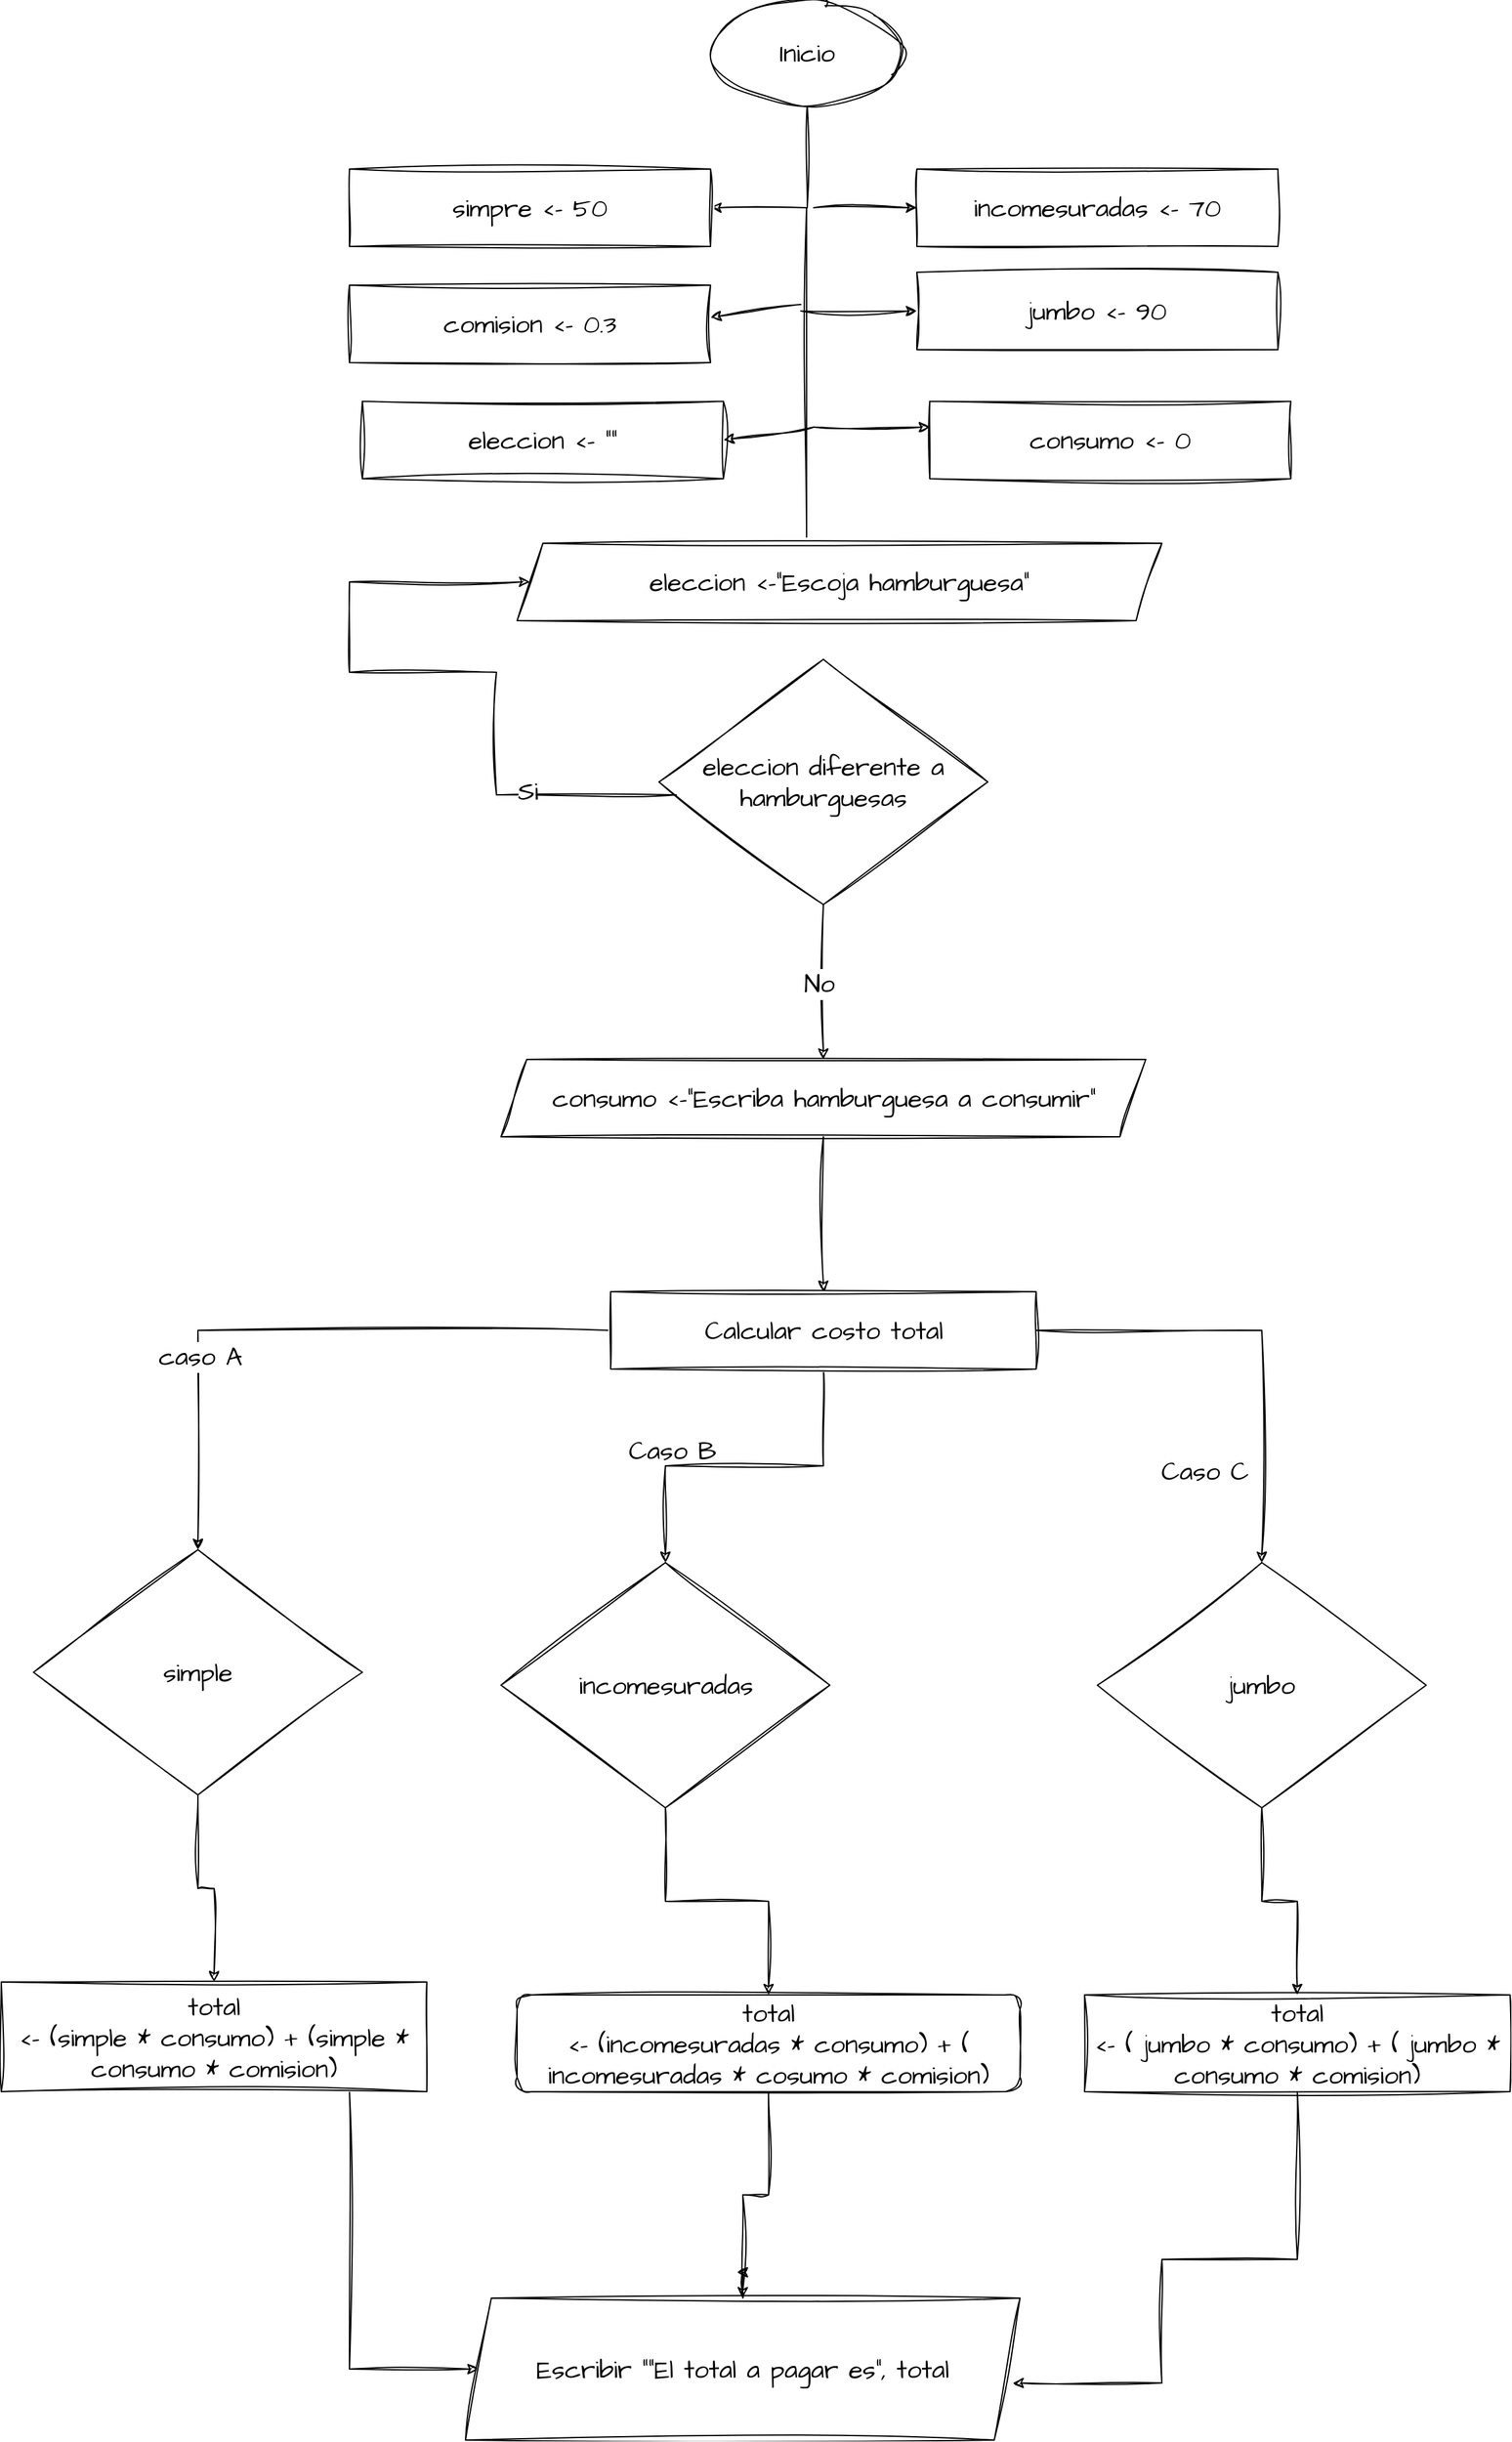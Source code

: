 <mxfile version="23.0.2" type="github">
  <diagram name="Página-1" id="eXoBqxva7JlCsiLJbye3">
    <mxGraphModel dx="1495" dy="1203" grid="1" gridSize="10" guides="1" tooltips="1" connect="1" arrows="1" fold="1" page="1" pageScale="1" pageWidth="827" pageHeight="1169" math="0" shadow="0">
      <root>
        <mxCell id="0" />
        <mxCell id="1" parent="0" />
        <mxCell id="onPSuEXb-0Rg2rCfPPUU-36" style="edgeStyle=orthogonalEdgeStyle;rounded=0;sketch=1;hachureGap=4;jiggle=2;curveFitting=1;orthogonalLoop=1;jettySize=auto;html=1;entryX=1;entryY=0.5;entryDx=0;entryDy=0;fontFamily=Architects Daughter;fontSource=https%3A%2F%2Ffonts.googleapis.com%2Fcss%3Ffamily%3DArchitects%2BDaughter;fontSize=16;" edge="1" parent="1" source="onPSuEXb-0Rg2rCfPPUU-28" target="onPSuEXb-0Rg2rCfPPUU-29">
          <mxGeometry relative="1" as="geometry" />
        </mxCell>
        <mxCell id="onPSuEXb-0Rg2rCfPPUU-28" value="Inicio" style="ellipse;whiteSpace=wrap;html=1;sketch=1;hachureGap=4;jiggle=2;curveFitting=1;fontFamily=Architects Daughter;fontSource=https%3A%2F%2Ffonts.googleapis.com%2Fcss%3Ffamily%3DArchitects%2BDaughter;fontSize=20;" vertex="1" parent="1">
          <mxGeometry x="1570" y="10" width="150" height="80" as="geometry" />
        </mxCell>
        <mxCell id="onPSuEXb-0Rg2rCfPPUU-29" value="simpre &amp;lt;- 50" style="rounded=0;whiteSpace=wrap;html=1;sketch=1;hachureGap=4;jiggle=2;curveFitting=1;fontFamily=Architects Daughter;fontSource=https%3A%2F%2Ffonts.googleapis.com%2Fcss%3Ffamily%3DArchitects%2BDaughter;fontSize=20;" vertex="1" parent="1">
          <mxGeometry x="1290" y="140" width="280" height="60" as="geometry" />
        </mxCell>
        <mxCell id="onPSuEXb-0Rg2rCfPPUU-30" value="incomesuradas &amp;lt;- 70" style="rounded=0;whiteSpace=wrap;html=1;sketch=1;hachureGap=4;jiggle=2;curveFitting=1;fontFamily=Architects Daughter;fontSource=https%3A%2F%2Ffonts.googleapis.com%2Fcss%3Ffamily%3DArchitects%2BDaughter;fontSize=20;" vertex="1" parent="1">
          <mxGeometry x="1730" y="140" width="280" height="60" as="geometry" />
        </mxCell>
        <mxCell id="onPSuEXb-0Rg2rCfPPUU-31" value="jumbo &amp;lt;- 90" style="rounded=0;whiteSpace=wrap;html=1;sketch=1;hachureGap=4;jiggle=2;curveFitting=1;fontFamily=Architects Daughter;fontSource=https%3A%2F%2Ffonts.googleapis.com%2Fcss%3Ffamily%3DArchitects%2BDaughter;fontSize=20;" vertex="1" parent="1">
          <mxGeometry x="1730" y="220" width="280" height="60" as="geometry" />
        </mxCell>
        <mxCell id="onPSuEXb-0Rg2rCfPPUU-32" value="comision &amp;lt;- 0.3" style="rounded=0;whiteSpace=wrap;html=1;sketch=1;hachureGap=4;jiggle=2;curveFitting=1;fontFamily=Architects Daughter;fontSource=https%3A%2F%2Ffonts.googleapis.com%2Fcss%3Ffamily%3DArchitects%2BDaughter;fontSize=20;" vertex="1" parent="1">
          <mxGeometry x="1290" y="230" width="280" height="60" as="geometry" />
        </mxCell>
        <mxCell id="onPSuEXb-0Rg2rCfPPUU-33" value="consumo &amp;lt;- 0" style="rounded=0;whiteSpace=wrap;html=1;sketch=1;hachureGap=4;jiggle=2;curveFitting=1;fontFamily=Architects Daughter;fontSource=https%3A%2F%2Ffonts.googleapis.com%2Fcss%3Ffamily%3DArchitects%2BDaughter;fontSize=20;" vertex="1" parent="1">
          <mxGeometry x="1740" y="320" width="280" height="60" as="geometry" />
        </mxCell>
        <mxCell id="onPSuEXb-0Rg2rCfPPUU-35" value="eleccion &amp;lt;- &quot;&quot;" style="rounded=0;whiteSpace=wrap;html=1;sketch=1;hachureGap=4;jiggle=2;curveFitting=1;fontFamily=Architects Daughter;fontSource=https%3A%2F%2Ffonts.googleapis.com%2Fcss%3Ffamily%3DArchitects%2BDaughter;fontSize=20;" vertex="1" parent="1">
          <mxGeometry x="1300" y="320" width="280" height="60" as="geometry" />
        </mxCell>
        <mxCell id="onPSuEXb-0Rg2rCfPPUU-37" value="" style="endArrow=classic;html=1;rounded=0;sketch=1;hachureGap=4;jiggle=2;curveFitting=1;fontFamily=Architects Daughter;fontSource=https%3A%2F%2Ffonts.googleapis.com%2Fcss%3Ffamily%3DArchitects%2BDaughter;fontSize=16;entryX=0;entryY=0.5;entryDx=0;entryDy=0;" edge="1" parent="1" target="onPSuEXb-0Rg2rCfPPUU-30">
          <mxGeometry width="50" height="50" relative="1" as="geometry">
            <mxPoint x="1650" y="170" as="sourcePoint" />
            <mxPoint x="1370" y="260" as="targetPoint" />
          </mxGeometry>
        </mxCell>
        <mxCell id="onPSuEXb-0Rg2rCfPPUU-38" value="" style="endArrow=classic;html=1;rounded=0;sketch=1;hachureGap=4;jiggle=2;curveFitting=1;fontFamily=Architects Daughter;fontSource=https%3A%2F%2Ffonts.googleapis.com%2Fcss%3Ffamily%3DArchitects%2BDaughter;fontSize=16;entryX=0;entryY=0.5;entryDx=0;entryDy=0;" edge="1" parent="1" target="onPSuEXb-0Rg2rCfPPUU-31">
          <mxGeometry width="50" height="50" relative="1" as="geometry">
            <mxPoint x="1640" y="250" as="sourcePoint" />
            <mxPoint x="1370" y="260" as="targetPoint" />
          </mxGeometry>
        </mxCell>
        <mxCell id="onPSuEXb-0Rg2rCfPPUU-39" value="" style="endArrow=none;html=1;rounded=0;sketch=1;hachureGap=4;jiggle=2;curveFitting=1;fontFamily=Architects Daughter;fontSource=https%3A%2F%2Ffonts.googleapis.com%2Fcss%3Ffamily%3DArchitects%2BDaughter;fontSize=16;" edge="1" parent="1">
          <mxGeometry width="50" height="50" relative="1" as="geometry">
            <mxPoint x="1644.47" y="430" as="sourcePoint" />
            <mxPoint x="1644.47" y="170" as="targetPoint" />
          </mxGeometry>
        </mxCell>
        <mxCell id="onPSuEXb-0Rg2rCfPPUU-40" value="" style="endArrow=classic;html=1;rounded=0;sketch=1;hachureGap=4;jiggle=2;curveFitting=1;fontFamily=Architects Daughter;fontSource=https%3A%2F%2Ffonts.googleapis.com%2Fcss%3Ffamily%3DArchitects%2BDaughter;fontSize=16;entryX=1;entryY=0.5;entryDx=0;entryDy=0;" edge="1" parent="1">
          <mxGeometry width="50" height="50" relative="1" as="geometry">
            <mxPoint x="1650" y="340" as="sourcePoint" />
            <mxPoint x="1580" y="350" as="targetPoint" />
          </mxGeometry>
        </mxCell>
        <mxCell id="onPSuEXb-0Rg2rCfPPUU-41" value="" style="endArrow=classic;html=1;rounded=0;sketch=1;hachureGap=4;jiggle=2;curveFitting=1;fontFamily=Architects Daughter;fontSource=https%3A%2F%2Ffonts.googleapis.com%2Fcss%3Ffamily%3DArchitects%2BDaughter;fontSize=16;entryX=0;entryY=0.5;entryDx=0;entryDy=0;" edge="1" parent="1">
          <mxGeometry width="50" height="50" relative="1" as="geometry">
            <mxPoint x="1650" y="340" as="sourcePoint" />
            <mxPoint x="1740" y="340" as="targetPoint" />
          </mxGeometry>
        </mxCell>
        <mxCell id="onPSuEXb-0Rg2rCfPPUU-42" value="" style="endArrow=classic;html=1;rounded=0;sketch=1;hachureGap=4;jiggle=2;curveFitting=1;fontFamily=Architects Daughter;fontSource=https%3A%2F%2Ffonts.googleapis.com%2Fcss%3Ffamily%3DArchitects%2BDaughter;fontSize=16;entryX=1;entryY=0.5;entryDx=0;entryDy=0;" edge="1" parent="1">
          <mxGeometry width="50" height="50" relative="1" as="geometry">
            <mxPoint x="1640" y="245" as="sourcePoint" />
            <mxPoint x="1570" y="255" as="targetPoint" />
          </mxGeometry>
        </mxCell>
        <mxCell id="onPSuEXb-0Rg2rCfPPUU-43" value="eleccion &amp;lt;-&quot;Escoja hamburguesa&quot;" style="shape=parallelogram;perimeter=parallelogramPerimeter;whiteSpace=wrap;html=1;fixedSize=1;sketch=1;hachureGap=4;jiggle=2;curveFitting=1;fontFamily=Architects Daughter;fontSource=https%3A%2F%2Ffonts.googleapis.com%2Fcss%3Ffamily%3DArchitects%2BDaughter;fontSize=20;" vertex="1" parent="1">
          <mxGeometry x="1420" y="430" width="500" height="60" as="geometry" />
        </mxCell>
        <mxCell id="onPSuEXb-0Rg2rCfPPUU-45" style="edgeStyle=orthogonalEdgeStyle;rounded=0;sketch=1;hachureGap=4;jiggle=2;curveFitting=1;orthogonalLoop=1;jettySize=auto;html=1;fontFamily=Architects Daughter;fontSource=https%3A%2F%2Ffonts.googleapis.com%2Fcss%3Ffamily%3DArchitects%2BDaughter;fontSize=16;" edge="1" parent="1" source="onPSuEXb-0Rg2rCfPPUU-44" target="onPSuEXb-0Rg2rCfPPUU-43">
          <mxGeometry relative="1" as="geometry">
            <mxPoint x="1290" y="625" as="targetPoint" />
            <Array as="points">
              <mxPoint x="1404" y="625" />
              <mxPoint x="1404" y="530" />
              <mxPoint x="1290" y="530" />
              <mxPoint x="1290" y="460" />
            </Array>
          </mxGeometry>
        </mxCell>
        <mxCell id="onPSuEXb-0Rg2rCfPPUU-46" value="Si" style="edgeLabel;html=1;align=center;verticalAlign=middle;resizable=0;points=[];fontSize=20;fontFamily=Architects Daughter;" vertex="1" connectable="0" parent="onPSuEXb-0Rg2rCfPPUU-45">
          <mxGeometry x="-0.587" y="-3" relative="1" as="geometry">
            <mxPoint as="offset" />
          </mxGeometry>
        </mxCell>
        <mxCell id="onPSuEXb-0Rg2rCfPPUU-47" style="edgeStyle=orthogonalEdgeStyle;rounded=0;sketch=1;hachureGap=4;jiggle=2;curveFitting=1;orthogonalLoop=1;jettySize=auto;html=1;fontFamily=Architects Daughter;fontSource=https%3A%2F%2Ffonts.googleapis.com%2Fcss%3Ffamily%3DArchitects%2BDaughter;fontSize=16;entryX=0.5;entryY=0;entryDx=0;entryDy=0;" edge="1" parent="1" source="onPSuEXb-0Rg2rCfPPUU-44" target="onPSuEXb-0Rg2rCfPPUU-49">
          <mxGeometry relative="1" as="geometry">
            <mxPoint x="1657.5" y="770" as="targetPoint" />
          </mxGeometry>
        </mxCell>
        <mxCell id="onPSuEXb-0Rg2rCfPPUU-48" value="No" style="edgeLabel;html=1;align=center;verticalAlign=middle;resizable=0;points=[];fontSize=20;fontFamily=Architects Daughter;" vertex="1" connectable="0" parent="onPSuEXb-0Rg2rCfPPUU-47">
          <mxGeometry x="-0.008" y="-4" relative="1" as="geometry">
            <mxPoint y="1" as="offset" />
          </mxGeometry>
        </mxCell>
        <mxCell id="onPSuEXb-0Rg2rCfPPUU-44" value="eleccion diferente a hamburguesas" style="rhombus;whiteSpace=wrap;html=1;sketch=1;hachureGap=4;jiggle=2;curveFitting=1;fontFamily=Architects Daughter;fontSource=https%3A%2F%2Ffonts.googleapis.com%2Fcss%3Ffamily%3DArchitects%2BDaughter;fontSize=20;" vertex="1" parent="1">
          <mxGeometry x="1530" y="520" width="255" height="190" as="geometry" />
        </mxCell>
        <mxCell id="onPSuEXb-0Rg2rCfPPUU-52" value="" style="edgeStyle=orthogonalEdgeStyle;rounded=0;sketch=1;hachureGap=4;jiggle=2;curveFitting=1;orthogonalLoop=1;jettySize=auto;html=1;fontFamily=Architects Daughter;fontSource=https%3A%2F%2Ffonts.googleapis.com%2Fcss%3Ffamily%3DArchitects%2BDaughter;fontSize=16;" edge="1" parent="1" source="onPSuEXb-0Rg2rCfPPUU-49" target="onPSuEXb-0Rg2rCfPPUU-51">
          <mxGeometry relative="1" as="geometry" />
        </mxCell>
        <mxCell id="onPSuEXb-0Rg2rCfPPUU-49" value="consumo &amp;lt;-&quot;Escriba hamburguesa a consumir&quot;" style="shape=parallelogram;perimeter=parallelogramPerimeter;whiteSpace=wrap;html=1;fixedSize=1;sketch=1;hachureGap=4;jiggle=2;curveFitting=1;fontFamily=Architects Daughter;fontSource=https%3A%2F%2Ffonts.googleapis.com%2Fcss%3Ffamily%3DArchitects%2BDaughter;fontSize=20;" vertex="1" parent="1">
          <mxGeometry x="1407.5" y="830" width="500" height="60" as="geometry" />
        </mxCell>
        <mxCell id="onPSuEXb-0Rg2rCfPPUU-64" value="" style="edgeStyle=orthogonalEdgeStyle;rounded=0;sketch=1;hachureGap=4;jiggle=2;curveFitting=1;orthogonalLoop=1;jettySize=auto;html=1;fontFamily=Architects Daughter;fontSource=https%3A%2F%2Ffonts.googleapis.com%2Fcss%3Ffamily%3DArchitects%2BDaughter;fontSize=16;" edge="1" parent="1" source="onPSuEXb-0Rg2rCfPPUU-50" target="onPSuEXb-0Rg2rCfPPUU-63">
          <mxGeometry relative="1" as="geometry" />
        </mxCell>
        <mxCell id="onPSuEXb-0Rg2rCfPPUU-50" value="simple" style="rhombus;whiteSpace=wrap;html=1;sketch=1;hachureGap=4;jiggle=2;curveFitting=1;fontFamily=Architects Daughter;fontSource=https%3A%2F%2Ffonts.googleapis.com%2Fcss%3Ffamily%3DArchitects%2BDaughter;fontSize=20;" vertex="1" parent="1">
          <mxGeometry x="1045" y="1210" width="255" height="190" as="geometry" />
        </mxCell>
        <mxCell id="onPSuEXb-0Rg2rCfPPUU-53" style="edgeStyle=orthogonalEdgeStyle;rounded=0;sketch=1;hachureGap=4;jiggle=2;curveFitting=1;orthogonalLoop=1;jettySize=auto;html=1;entryX=0.5;entryY=0;entryDx=0;entryDy=0;fontFamily=Architects Daughter;fontSource=https%3A%2F%2Ffonts.googleapis.com%2Fcss%3Ffamily%3DArchitects%2BDaughter;fontSize=16;" edge="1" parent="1" source="onPSuEXb-0Rg2rCfPPUU-51" target="onPSuEXb-0Rg2rCfPPUU-50">
          <mxGeometry relative="1" as="geometry" />
        </mxCell>
        <mxCell id="onPSuEXb-0Rg2rCfPPUU-54" value="caso A" style="edgeLabel;html=1;align=center;verticalAlign=middle;resizable=0;points=[];fontSize=20;fontFamily=Architects Daughter;" vertex="1" connectable="0" parent="onPSuEXb-0Rg2rCfPPUU-53">
          <mxGeometry x="0.388" y="1" relative="1" as="geometry">
            <mxPoint as="offset" />
          </mxGeometry>
        </mxCell>
        <mxCell id="onPSuEXb-0Rg2rCfPPUU-57" style="edgeStyle=orthogonalEdgeStyle;rounded=0;sketch=1;hachureGap=4;jiggle=2;curveFitting=1;orthogonalLoop=1;jettySize=auto;html=1;fontFamily=Architects Daughter;fontSource=https%3A%2F%2Ffonts.googleapis.com%2Fcss%3Ffamily%3DArchitects%2BDaughter;fontSize=16;" edge="1" parent="1" source="onPSuEXb-0Rg2rCfPPUU-51" target="onPSuEXb-0Rg2rCfPPUU-56">
          <mxGeometry relative="1" as="geometry" />
        </mxCell>
        <mxCell id="onPSuEXb-0Rg2rCfPPUU-51" value="Calcular costo total" style="whiteSpace=wrap;html=1;fontSize=20;fontFamily=Architects Daughter;sketch=1;hachureGap=4;jiggle=2;curveFitting=1;fontSource=https%3A%2F%2Ffonts.googleapis.com%2Fcss%3Ffamily%3DArchitects%2BDaughter;" vertex="1" parent="1">
          <mxGeometry x="1492.5" y="1010" width="330" height="60" as="geometry" />
        </mxCell>
        <mxCell id="onPSuEXb-0Rg2rCfPPUU-67" value="" style="edgeStyle=orthogonalEdgeStyle;rounded=0;sketch=1;hachureGap=4;jiggle=2;curveFitting=1;orthogonalLoop=1;jettySize=auto;html=1;fontFamily=Architects Daughter;fontSource=https%3A%2F%2Ffonts.googleapis.com%2Fcss%3Ffamily%3DArchitects%2BDaughter;fontSize=16;" edge="1" parent="1" source="onPSuEXb-0Rg2rCfPPUU-56" target="onPSuEXb-0Rg2rCfPPUU-66">
          <mxGeometry relative="1" as="geometry" />
        </mxCell>
        <mxCell id="onPSuEXb-0Rg2rCfPPUU-56" value="incomesuradas" style="rhombus;whiteSpace=wrap;html=1;sketch=1;hachureGap=4;jiggle=2;curveFitting=1;fontFamily=Architects Daughter;fontSource=https%3A%2F%2Ffonts.googleapis.com%2Fcss%3Ffamily%3DArchitects%2BDaughter;fontSize=20;" vertex="1" parent="1">
          <mxGeometry x="1407.5" y="1220" width="255" height="190" as="geometry" />
        </mxCell>
        <mxCell id="onPSuEXb-0Rg2rCfPPUU-58" value="Caso B" style="text;html=1;align=center;verticalAlign=middle;resizable=0;points=[];autosize=1;strokeColor=none;fillColor=none;fontSize=20;fontFamily=Architects Daughter;" vertex="1" parent="1">
          <mxGeometry x="1495" y="1113" width="90" height="40" as="geometry" />
        </mxCell>
        <mxCell id="onPSuEXb-0Rg2rCfPPUU-60" style="edgeStyle=orthogonalEdgeStyle;rounded=0;sketch=1;hachureGap=4;jiggle=2;curveFitting=1;orthogonalLoop=1;jettySize=auto;html=1;fontFamily=Architects Daughter;fontSource=https%3A%2F%2Ffonts.googleapis.com%2Fcss%3Ffamily%3DArchitects%2BDaughter;fontSize=16;exitX=1;exitY=0.5;exitDx=0;exitDy=0;" edge="1" target="onPSuEXb-0Rg2rCfPPUU-61" parent="1" source="onPSuEXb-0Rg2rCfPPUU-51">
          <mxGeometry relative="1" as="geometry">
            <mxPoint x="2119.49" y="1070" as="sourcePoint" />
          </mxGeometry>
        </mxCell>
        <mxCell id="onPSuEXb-0Rg2rCfPPUU-71" value="" style="edgeStyle=orthogonalEdgeStyle;rounded=0;sketch=1;hachureGap=4;jiggle=2;curveFitting=1;orthogonalLoop=1;jettySize=auto;html=1;fontFamily=Architects Daughter;fontSource=https%3A%2F%2Ffonts.googleapis.com%2Fcss%3Ffamily%3DArchitects%2BDaughter;fontSize=16;" edge="1" parent="1" source="onPSuEXb-0Rg2rCfPPUU-61" target="onPSuEXb-0Rg2rCfPPUU-70">
          <mxGeometry relative="1" as="geometry" />
        </mxCell>
        <mxCell id="onPSuEXb-0Rg2rCfPPUU-61" value="jumbo" style="rhombus;whiteSpace=wrap;html=1;sketch=1;hachureGap=4;jiggle=2;curveFitting=1;fontFamily=Architects Daughter;fontSource=https%3A%2F%2Ffonts.googleapis.com%2Fcss%3Ffamily%3DArchitects%2BDaughter;fontSize=20;" vertex="1" parent="1">
          <mxGeometry x="1869.99" y="1220" width="255" height="190" as="geometry" />
        </mxCell>
        <mxCell id="onPSuEXb-0Rg2rCfPPUU-62" value="Caso C" style="text;html=1;align=center;verticalAlign=middle;resizable=0;points=[];autosize=1;strokeColor=none;fillColor=none;fontSize=20;fontFamily=Architects Daughter;" vertex="1" parent="1">
          <mxGeometry x="1907.5" y="1129" width="90" height="40" as="geometry" />
        </mxCell>
        <mxCell id="onPSuEXb-0Rg2rCfPPUU-75" style="edgeStyle=orthogonalEdgeStyle;rounded=0;sketch=1;hachureGap=4;jiggle=2;curveFitting=1;orthogonalLoop=1;jettySize=auto;html=1;entryX=0;entryY=0.5;entryDx=0;entryDy=0;fontFamily=Architects Daughter;fontSource=https%3A%2F%2Ffonts.googleapis.com%2Fcss%3Ffamily%3DArchitects%2BDaughter;fontSize=16;" edge="1" parent="1" source="onPSuEXb-0Rg2rCfPPUU-63" target="onPSuEXb-0Rg2rCfPPUU-73">
          <mxGeometry relative="1" as="geometry">
            <Array as="points">
              <mxPoint x="1290" y="1845" />
            </Array>
          </mxGeometry>
        </mxCell>
        <mxCell id="onPSuEXb-0Rg2rCfPPUU-63" value="total&lt;br/&gt;&amp;lt;- (simple * consumo) + (simple * consumo * comision)" style="whiteSpace=wrap;html=1;fontSize=20;fontFamily=Architects Daughter;sketch=1;hachureGap=4;jiggle=2;curveFitting=1;fontSource=https%3A%2F%2Ffonts.googleapis.com%2Fcss%3Ffamily%3DArchitects%2BDaughter;" vertex="1" parent="1">
          <mxGeometry x="1020" y="1545" width="330" height="85" as="geometry" />
        </mxCell>
        <mxCell id="onPSuEXb-0Rg2rCfPPUU-76" style="edgeStyle=orthogonalEdgeStyle;rounded=0;sketch=1;hachureGap=4;jiggle=2;curveFitting=1;orthogonalLoop=1;jettySize=auto;html=1;entryX=0.5;entryY=0;entryDx=0;entryDy=0;fontFamily=Architects Daughter;fontSource=https%3A%2F%2Ffonts.googleapis.com%2Fcss%3Ffamily%3DArchitects%2BDaughter;fontSize=16;" edge="1" parent="1" source="onPSuEXb-0Rg2rCfPPUU-66" target="onPSuEXb-0Rg2rCfPPUU-73">
          <mxGeometry relative="1" as="geometry" />
        </mxCell>
        <mxCell id="onPSuEXb-0Rg2rCfPPUU-66" value="total&lt;br/&gt;&amp;lt;- (incomesuradas * consumo) + ( incomesuradas * cosumo * comision)" style="rounded=1;whiteSpace=wrap;html=1;fontSize=20;fontFamily=Architects Daughter;sketch=1;hachureGap=4;jiggle=2;curveFitting=1;fontSource=https%3A%2F%2Ffonts.googleapis.com%2Fcss%3Ffamily%3DArchitects%2BDaughter;" vertex="1" parent="1">
          <mxGeometry x="1420" y="1555" width="390" height="75" as="geometry" />
        </mxCell>
        <mxCell id="onPSuEXb-0Rg2rCfPPUU-70" value="total&lt;br/&gt;&amp;lt;- ( jumbo * consumo) + ( jumbo * consumo * comision)" style="whiteSpace=wrap;html=1;fontSize=20;fontFamily=Architects Daughter;sketch=1;hachureGap=4;jiggle=2;curveFitting=1;fontSource=https%3A%2F%2Ffonts.googleapis.com%2Fcss%3Ffamily%3DArchitects%2BDaughter;" vertex="1" parent="1">
          <mxGeometry x="1860" y="1555" width="330" height="75" as="geometry" />
        </mxCell>
        <mxCell id="onPSuEXb-0Rg2rCfPPUU-74" style="edgeStyle=orthogonalEdgeStyle;rounded=0;sketch=1;hachureGap=4;jiggle=2;curveFitting=1;orthogonalLoop=1;jettySize=auto;html=1;fontFamily=Architects Daughter;fontSource=https%3A%2F%2Ffonts.googleapis.com%2Fcss%3Ffamily%3DArchitects%2BDaughter;fontSize=16;" edge="1" parent="1" source="onPSuEXb-0Rg2rCfPPUU-73">
          <mxGeometry relative="1" as="geometry">
            <mxPoint x="1590" y="1770" as="targetPoint" />
          </mxGeometry>
        </mxCell>
        <mxCell id="onPSuEXb-0Rg2rCfPPUU-73" value="Escribir &quot;&quot;El total a pagar es&quot;, total" style="shape=parallelogram;perimeter=parallelogramPerimeter;whiteSpace=wrap;html=1;fixedSize=1;sketch=1;hachureGap=4;jiggle=2;curveFitting=1;fontFamily=Architects Daughter;fontSource=https%3A%2F%2Ffonts.googleapis.com%2Fcss%3Ffamily%3DArchitects%2BDaughter;fontSize=20;" vertex="1" parent="1">
          <mxGeometry x="1380" y="1790" width="430" height="110" as="geometry" />
        </mxCell>
        <mxCell id="onPSuEXb-0Rg2rCfPPUU-77" style="edgeStyle=orthogonalEdgeStyle;rounded=0;sketch=1;hachureGap=4;jiggle=2;curveFitting=1;orthogonalLoop=1;jettySize=auto;html=1;entryX=0.987;entryY=0.598;entryDx=0;entryDy=0;entryPerimeter=0;fontFamily=Architects Daughter;fontSource=https%3A%2F%2Ffonts.googleapis.com%2Fcss%3Ffamily%3DArchitects%2BDaughter;fontSize=16;" edge="1" parent="1" source="onPSuEXb-0Rg2rCfPPUU-70" target="onPSuEXb-0Rg2rCfPPUU-73">
          <mxGeometry relative="1" as="geometry">
            <Array as="points">
              <mxPoint x="2025" y="1760" />
              <mxPoint x="1920" y="1760" />
              <mxPoint x="1920" y="1856" />
            </Array>
          </mxGeometry>
        </mxCell>
      </root>
    </mxGraphModel>
  </diagram>
</mxfile>
